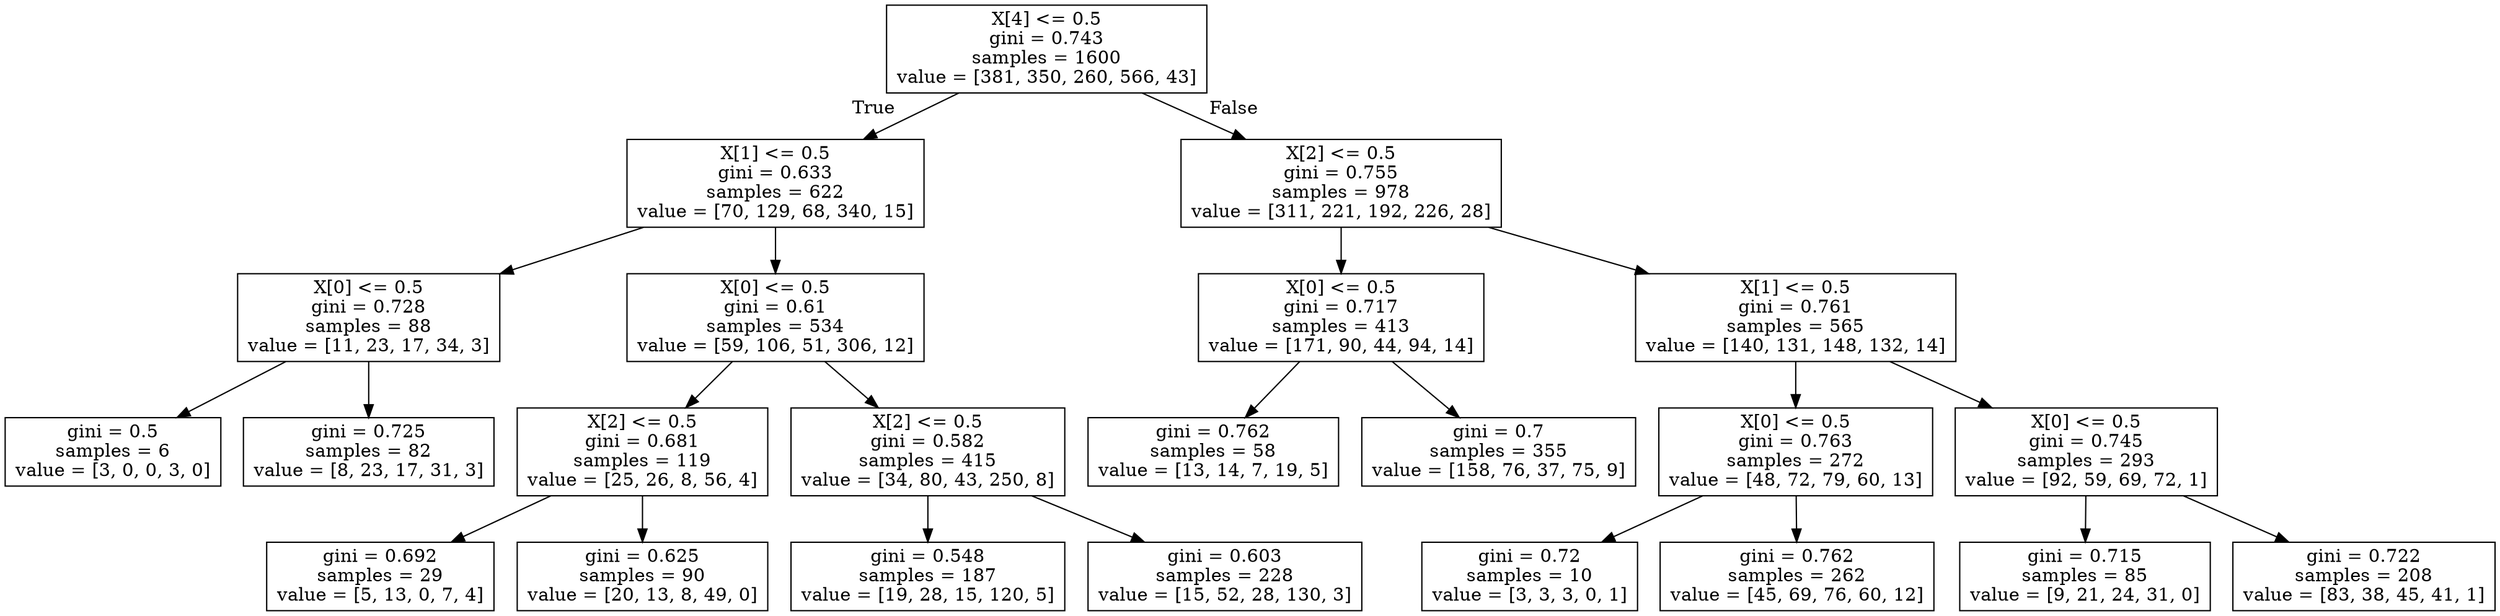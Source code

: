 digraph Tree {
node [shape=box] ;
0 [label="X[4] <= 0.5\ngini = 0.743\nsamples = 1600\nvalue = [381, 350, 260, 566, 43]"] ;
1 [label="X[1] <= 0.5\ngini = 0.633\nsamples = 622\nvalue = [70, 129, 68, 340, 15]"] ;
0 -> 1 [labeldistance=2.5, labelangle=45, headlabel="True"] ;
2 [label="X[0] <= 0.5\ngini = 0.728\nsamples = 88\nvalue = [11, 23, 17, 34, 3]"] ;
1 -> 2 ;
3 [label="gini = 0.5\nsamples = 6\nvalue = [3, 0, 0, 3, 0]"] ;
2 -> 3 ;
4 [label="gini = 0.725\nsamples = 82\nvalue = [8, 23, 17, 31, 3]"] ;
2 -> 4 ;
5 [label="X[0] <= 0.5\ngini = 0.61\nsamples = 534\nvalue = [59, 106, 51, 306, 12]"] ;
1 -> 5 ;
6 [label="X[2] <= 0.5\ngini = 0.681\nsamples = 119\nvalue = [25, 26, 8, 56, 4]"] ;
5 -> 6 ;
7 [label="gini = 0.692\nsamples = 29\nvalue = [5, 13, 0, 7, 4]"] ;
6 -> 7 ;
8 [label="gini = 0.625\nsamples = 90\nvalue = [20, 13, 8, 49, 0]"] ;
6 -> 8 ;
9 [label="X[2] <= 0.5\ngini = 0.582\nsamples = 415\nvalue = [34, 80, 43, 250, 8]"] ;
5 -> 9 ;
10 [label="gini = 0.548\nsamples = 187\nvalue = [19, 28, 15, 120, 5]"] ;
9 -> 10 ;
11 [label="gini = 0.603\nsamples = 228\nvalue = [15, 52, 28, 130, 3]"] ;
9 -> 11 ;
12 [label="X[2] <= 0.5\ngini = 0.755\nsamples = 978\nvalue = [311, 221, 192, 226, 28]"] ;
0 -> 12 [labeldistance=2.5, labelangle=-45, headlabel="False"] ;
13 [label="X[0] <= 0.5\ngini = 0.717\nsamples = 413\nvalue = [171, 90, 44, 94, 14]"] ;
12 -> 13 ;
14 [label="gini = 0.762\nsamples = 58\nvalue = [13, 14, 7, 19, 5]"] ;
13 -> 14 ;
15 [label="gini = 0.7\nsamples = 355\nvalue = [158, 76, 37, 75, 9]"] ;
13 -> 15 ;
16 [label="X[1] <= 0.5\ngini = 0.761\nsamples = 565\nvalue = [140, 131, 148, 132, 14]"] ;
12 -> 16 ;
17 [label="X[0] <= 0.5\ngini = 0.763\nsamples = 272\nvalue = [48, 72, 79, 60, 13]"] ;
16 -> 17 ;
18 [label="gini = 0.72\nsamples = 10\nvalue = [3, 3, 3, 0, 1]"] ;
17 -> 18 ;
19 [label="gini = 0.762\nsamples = 262\nvalue = [45, 69, 76, 60, 12]"] ;
17 -> 19 ;
20 [label="X[0] <= 0.5\ngini = 0.745\nsamples = 293\nvalue = [92, 59, 69, 72, 1]"] ;
16 -> 20 ;
21 [label="gini = 0.715\nsamples = 85\nvalue = [9, 21, 24, 31, 0]"] ;
20 -> 21 ;
22 [label="gini = 0.722\nsamples = 208\nvalue = [83, 38, 45, 41, 1]"] ;
20 -> 22 ;
}